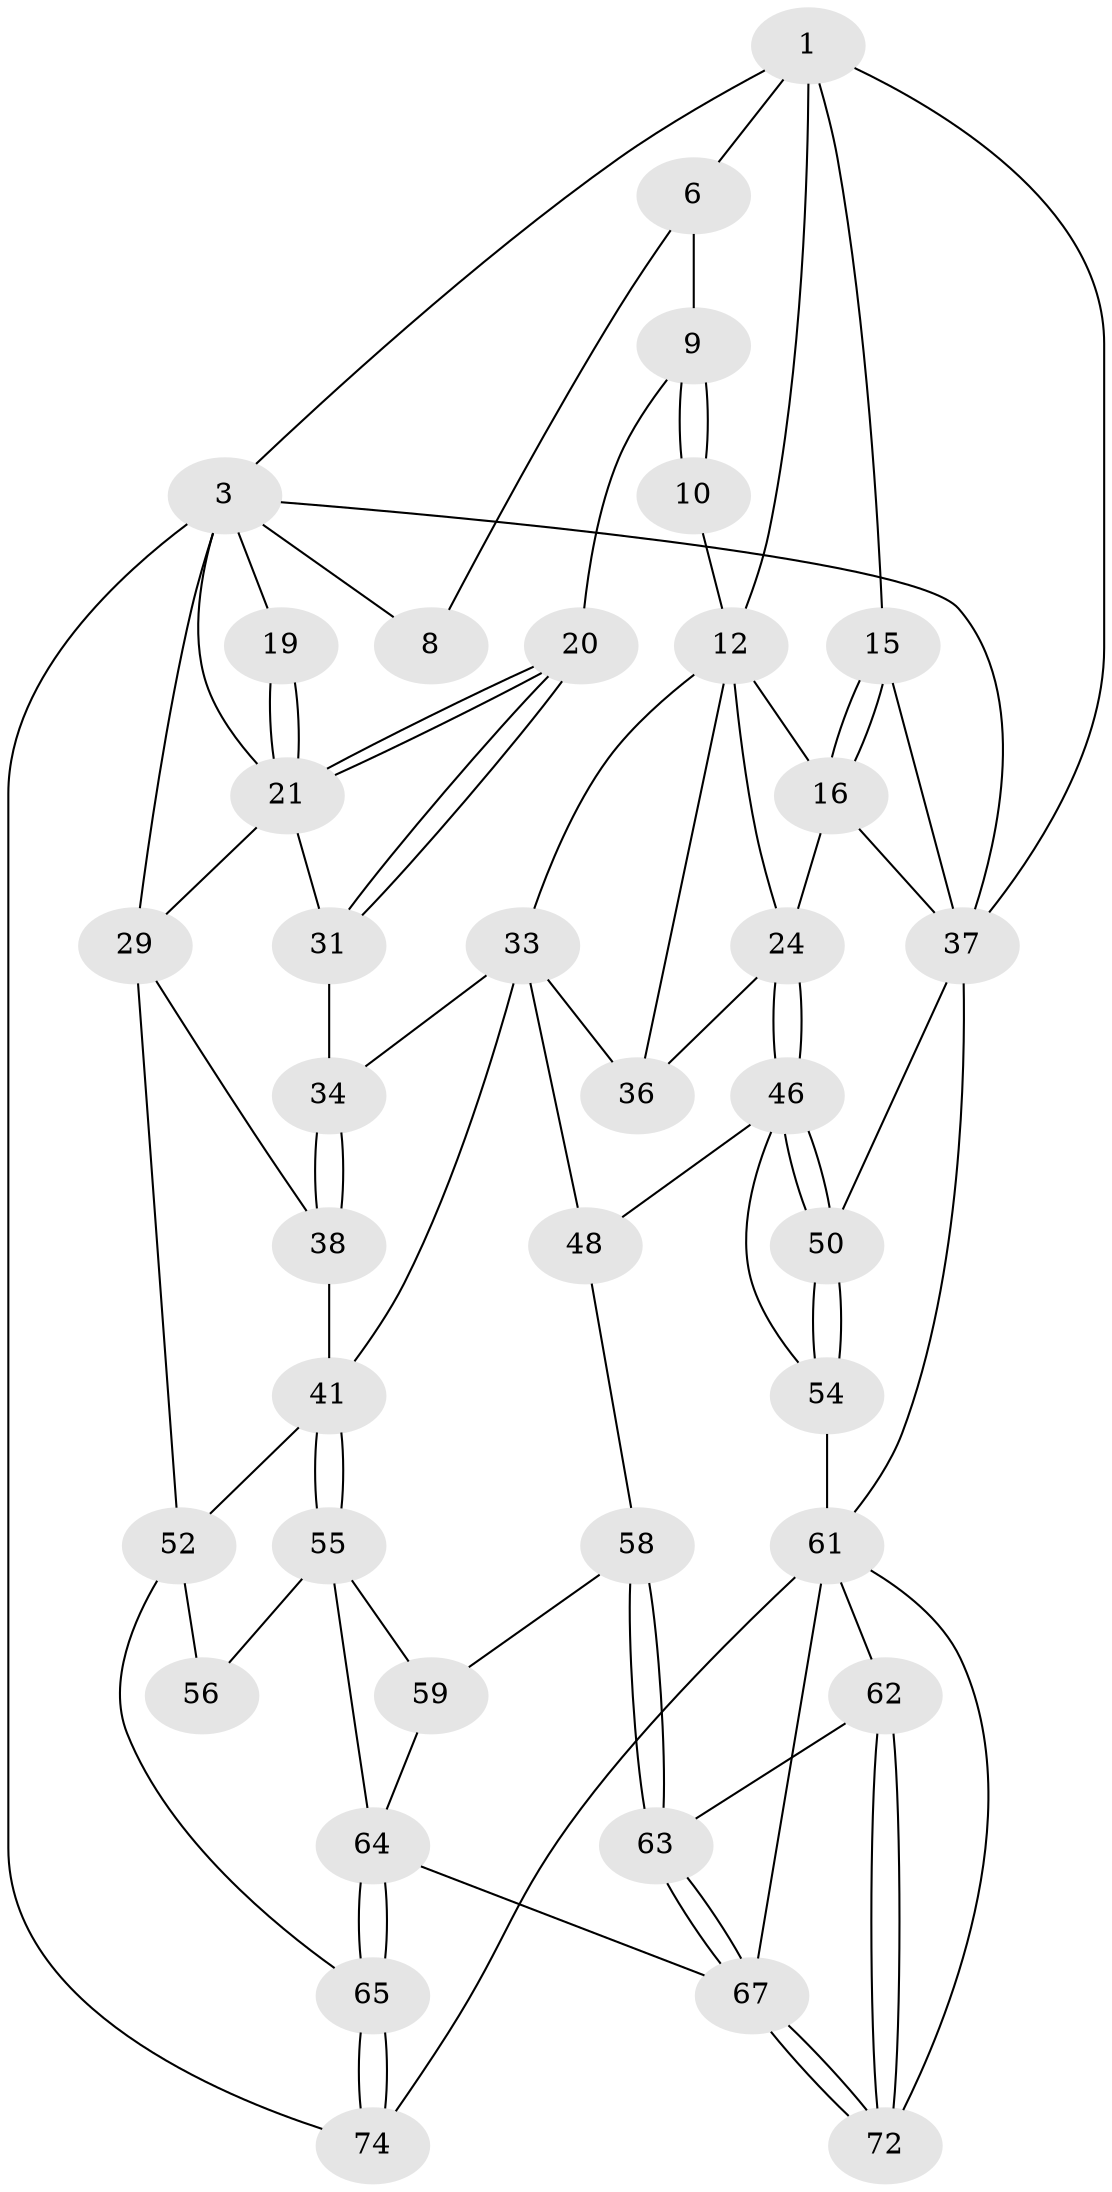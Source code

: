 // original degree distribution, {3: 0.039473684210526314, 6: 0.23684210526315788, 5: 0.4868421052631579, 4: 0.23684210526315788}
// Generated by graph-tools (version 1.1) at 2025/16/03/09/25 04:16:45]
// undirected, 38 vertices, 85 edges
graph export_dot {
graph [start="1"]
  node [color=gray90,style=filled];
  1 [pos="+0.7317191130579902+0",super="+5+2"];
  3 [pos="+0+0",super="+45+4+17"];
  6 [pos="+0.6830954650990544+0",super="+7"];
  8 [pos="+0.3262663642704593+0.07186769037090175"];
  9 [pos="+0.3892825024579245+0.18396574964774737"];
  10 [pos="+0.45260913084445453+0.23633470207550827",super="+11"];
  12 [pos="+0.7520949495971819+0.03219763924802819",super="+13"];
  15 [pos="+1+0"];
  16 [pos="+0.8908835737025163+0.19532620622906205",super="+23"];
  19 [pos="+0.2141623985853937+0.12219629712828228"];
  20 [pos="+0.2882992536076509+0.2530359578162699"];
  21 [pos="+0.27080202771659284+0.2398931168088899",super="+26"];
  24 [pos="+0.8150121497635924+0.4009745620513703",super="+25"];
  29 [pos="+0+0.47403440656083556",super="+30"];
  31 [pos="+0.25085274055714424+0.3360925238284222",super="+35"];
  33 [pos="+0.35346919590142234+0.42452156960288145",super="+39"];
  34 [pos="+0.26135670623637497+0.4037847673189669"];
  36 [pos="+0.6221324441309912+0.39917790339150855"];
  37 [pos="+1+0.30930732022253904",super="+49"];
  38 [pos="+0.2192196651726061+0.5072612048030972"];
  41 [pos="+0.2625199945427351+0.6532785963298634",super="+42"];
  46 [pos="+0.8473348256369121+0.5062117082730205",super="+47"];
  48 [pos="+0.5493494121002171+0.6456841870306299",super="+51"];
  50 [pos="+1+0.73544509443891"];
  52 [pos="+0+0.7050701229703111",super="+57"];
  54 [pos="+0.8593469602285984+0.7768727807014696"];
  55 [pos="+0.2511564797472514+0.8031606827348998",super="+60"];
  56 [pos="+0.18876213939319006+0.8276523927738172"];
  58 [pos="+0.5118112540944104+0.6967867208079593"];
  59 [pos="+0.464387151328458+0.7692061799899829"];
  61 [pos="+0.791752300787451+0.8228642428184674",super="+71"];
  62 [pos="+0.6908222006274038+0.8468112784908423"];
  63 [pos="+0.59918483394831+0.7974627664399198"];
  64 [pos="+0.3070284345887603+0.9725006659389717",super="+70"];
  65 [pos="+0.22778433932315914+1"];
  67 [pos="+0.5492508893133983+0.9400681130281414",super="+68"];
  72 [pos="+0.6711940793628651+1"];
  74 [pos="+0.22874630759233738+1"];
  1 -- 12;
  1 -- 6;
  1 -- 3;
  1 -- 37;
  1 -- 15;
  3 -- 74;
  3 -- 37;
  3 -- 8;
  3 -- 29 [weight=2];
  3 -- 19;
  3 -- 21;
  6 -- 8;
  6 -- 9;
  9 -- 10;
  9 -- 10;
  9 -- 20;
  10 -- 12 [weight=2];
  12 -- 16;
  12 -- 33;
  12 -- 36;
  12 -- 24;
  15 -- 16;
  15 -- 16;
  15 -- 37;
  16 -- 24;
  16 -- 37;
  19 -- 21;
  19 -- 21;
  20 -- 21;
  20 -- 21;
  20 -- 31;
  20 -- 31;
  21 -- 29;
  21 -- 31 [weight=2];
  24 -- 46;
  24 -- 46;
  24 -- 36;
  29 -- 38;
  29 -- 52;
  31 -- 34;
  33 -- 34;
  33 -- 48 [weight=2];
  33 -- 36;
  33 -- 41;
  34 -- 38;
  34 -- 38;
  37 -- 50;
  37 -- 61;
  38 -- 41;
  41 -- 55;
  41 -- 55;
  41 -- 52;
  46 -- 50;
  46 -- 50;
  46 -- 48;
  46 -- 54;
  48 -- 58;
  50 -- 54;
  50 -- 54;
  52 -- 56 [weight=2];
  52 -- 65;
  54 -- 61;
  55 -- 56;
  55 -- 64;
  55 -- 59;
  58 -- 59;
  58 -- 63;
  58 -- 63;
  59 -- 64;
  61 -- 62;
  61 -- 67 [weight=2];
  61 -- 72;
  61 -- 74;
  62 -- 63;
  62 -- 72;
  62 -- 72;
  63 -- 67;
  63 -- 67;
  64 -- 65;
  64 -- 65;
  64 -- 67;
  65 -- 74;
  65 -- 74;
  67 -- 72;
  67 -- 72;
}
